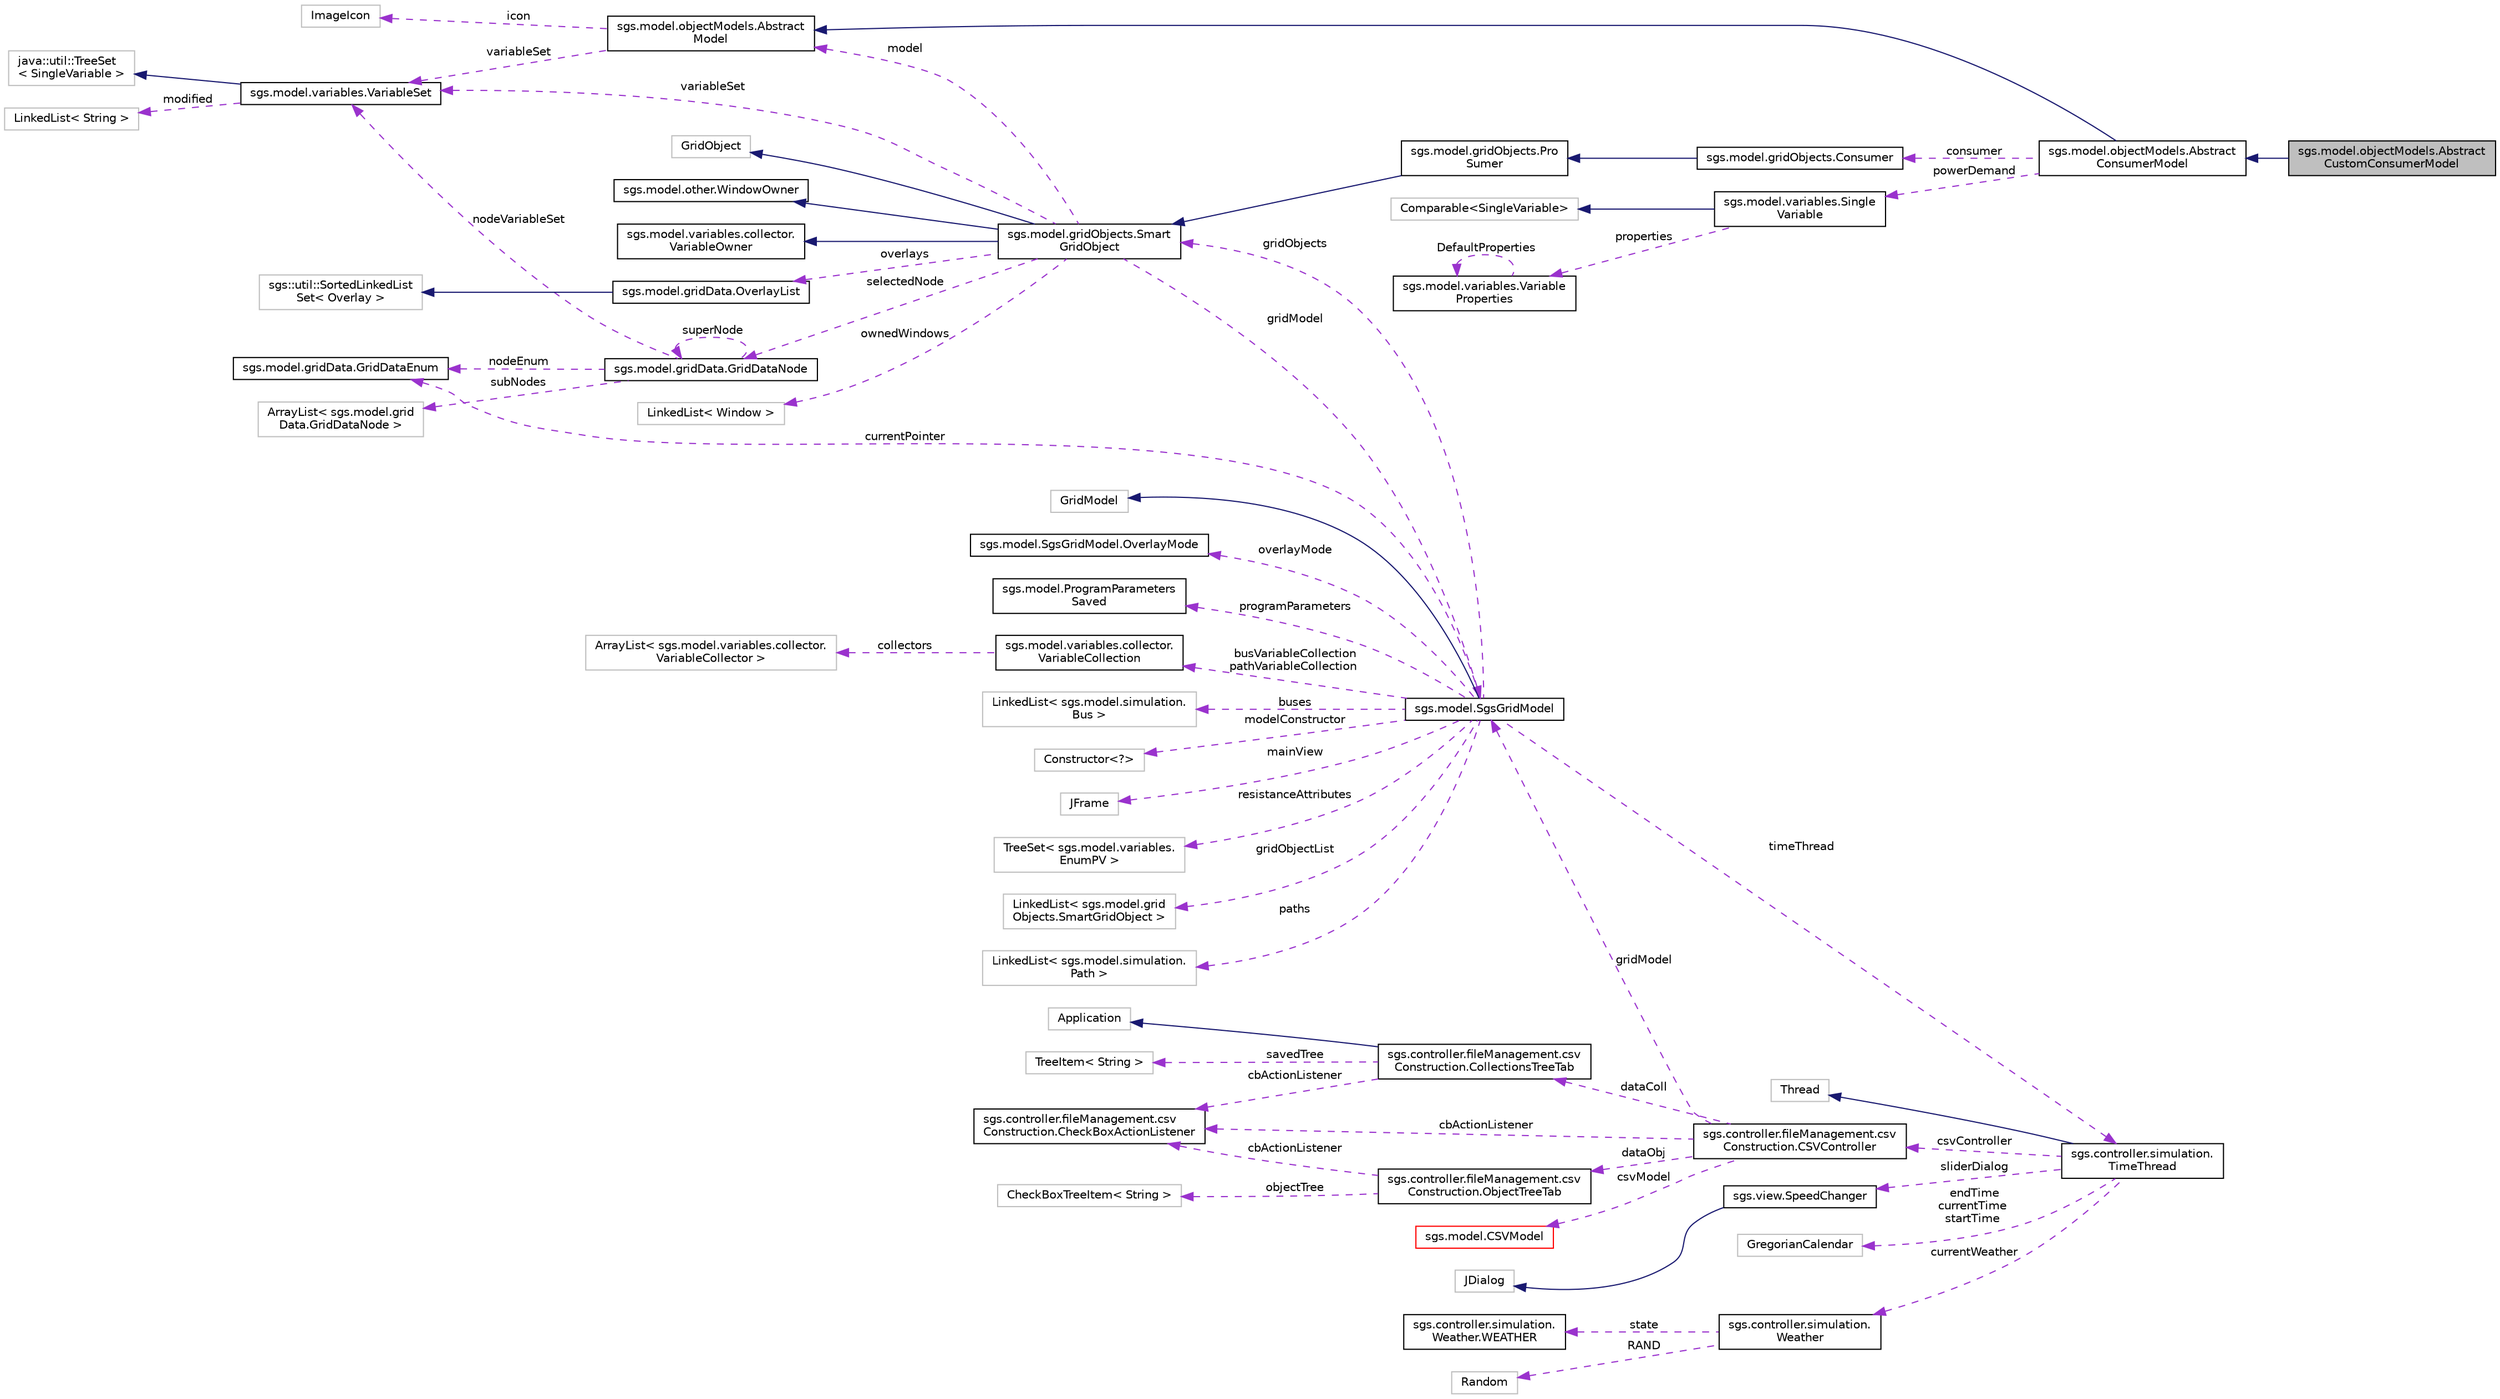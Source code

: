digraph "sgs.model.objectModels.AbstractCustomConsumerModel"
{
  edge [fontname="Helvetica",fontsize="10",labelfontname="Helvetica",labelfontsize="10"];
  node [fontname="Helvetica",fontsize="10",shape=record];
  rankdir="LR";
  Node1 [label="sgs.model.objectModels.Abstract\lCustomConsumerModel",height=0.2,width=0.4,color="black", fillcolor="grey75", style="filled" fontcolor="black"];
  Node2 -> Node1 [dir="back",color="midnightblue",fontsize="10",style="solid",fontname="Helvetica"];
  Node2 [label="sgs.model.objectModels.Abstract\lConsumerModel",height=0.2,width=0.4,color="black", fillcolor="white", style="filled",URL="$classsgs_1_1model_1_1object_models_1_1_abstract_consumer_model.html"];
  Node3 -> Node2 [dir="back",color="midnightblue",fontsize="10",style="solid",fontname="Helvetica"];
  Node3 [label="sgs.model.objectModels.Abstract\lModel",height=0.2,width=0.4,color="black", fillcolor="white", style="filled",URL="$classsgs_1_1model_1_1object_models_1_1_abstract_model.html"];
  Node4 -> Node3 [dir="back",color="darkorchid3",fontsize="10",style="dashed",label=" icon" ,fontname="Helvetica"];
  Node4 [label="ImageIcon",height=0.2,width=0.4,color="grey75", fillcolor="white", style="filled"];
  Node5 -> Node3 [dir="back",color="darkorchid3",fontsize="10",style="dashed",label=" variableSet" ,fontname="Helvetica"];
  Node5 [label="sgs.model.variables.VariableSet",height=0.2,width=0.4,color="black", fillcolor="white", style="filled",URL="$classsgs_1_1model_1_1variables_1_1_variable_set.html"];
  Node6 -> Node5 [dir="back",color="midnightblue",fontsize="10",style="solid",fontname="Helvetica"];
  Node6 [label="java::util::TreeSet\l\< SingleVariable \>",height=0.2,width=0.4,color="grey75", fillcolor="white", style="filled"];
  Node7 -> Node5 [dir="back",color="darkorchid3",fontsize="10",style="dashed",label=" modified" ,fontname="Helvetica"];
  Node7 [label="LinkedList\< String \>",height=0.2,width=0.4,color="grey75", fillcolor="white", style="filled"];
  Node8 -> Node2 [dir="back",color="darkorchid3",fontsize="10",style="dashed",label=" consumer" ,fontname="Helvetica"];
  Node8 [label="sgs.model.gridObjects.Consumer",height=0.2,width=0.4,color="black", fillcolor="white", style="filled",URL="$classsgs_1_1model_1_1grid_objects_1_1_consumer.html"];
  Node9 -> Node8 [dir="back",color="midnightblue",fontsize="10",style="solid",fontname="Helvetica"];
  Node9 [label="sgs.model.gridObjects.Pro\lSumer",height=0.2,width=0.4,color="black", fillcolor="white", style="filled",URL="$classsgs_1_1model_1_1grid_objects_1_1_pro_sumer.html"];
  Node10 -> Node9 [dir="back",color="midnightblue",fontsize="10",style="solid",fontname="Helvetica"];
  Node10 [label="sgs.model.gridObjects.Smart\lGridObject",height=0.2,width=0.4,color="black", fillcolor="white", style="filled",URL="$classsgs_1_1model_1_1grid_objects_1_1_smart_grid_object.html"];
  Node11 -> Node10 [dir="back",color="midnightblue",fontsize="10",style="solid",fontname="Helvetica"];
  Node11 [label="GridObject",height=0.2,width=0.4,color="grey75", fillcolor="white", style="filled"];
  Node12 -> Node10 [dir="back",color="midnightblue",fontsize="10",style="solid",fontname="Helvetica"];
  Node12 [label="sgs.model.other.WindowOwner",height=0.2,width=0.4,color="black", fillcolor="white", style="filled",URL="$interfacesgs_1_1model_1_1other_1_1_window_owner.html"];
  Node13 -> Node10 [dir="back",color="midnightblue",fontsize="10",style="solid",fontname="Helvetica"];
  Node13 [label="sgs.model.variables.collector.\lVariableOwner",height=0.2,width=0.4,color="black", fillcolor="white", style="filled",URL="$interfacesgs_1_1model_1_1variables_1_1collector_1_1_variable_owner.html"];
  Node14 -> Node10 [dir="back",color="darkorchid3",fontsize="10",style="dashed",label=" overlays" ,fontname="Helvetica"];
  Node14 [label="sgs.model.gridData.OverlayList",height=0.2,width=0.4,color="black", fillcolor="white", style="filled",URL="$classsgs_1_1model_1_1grid_data_1_1_overlay_list.html"];
  Node15 -> Node14 [dir="back",color="midnightblue",fontsize="10",style="solid",fontname="Helvetica"];
  Node15 [label="sgs::util::SortedLinkedList\lSet\< Overlay \>",height=0.2,width=0.4,color="grey75", fillcolor="white", style="filled"];
  Node3 -> Node10 [dir="back",color="darkorchid3",fontsize="10",style="dashed",label=" model" ,fontname="Helvetica"];
  Node16 -> Node10 [dir="back",color="darkorchid3",fontsize="10",style="dashed",label=" selectedNode" ,fontname="Helvetica"];
  Node16 [label="sgs.model.gridData.GridDataNode",height=0.2,width=0.4,color="black", fillcolor="white", style="filled",URL="$classsgs_1_1model_1_1grid_data_1_1_grid_data_node.html"];
  Node17 -> Node16 [dir="back",color="darkorchid3",fontsize="10",style="dashed",label=" nodeEnum" ,fontname="Helvetica"];
  Node17 [label="sgs.model.gridData.GridDataEnum",height=0.2,width=0.4,color="black", fillcolor="white", style="filled",URL="$enumsgs_1_1model_1_1grid_data_1_1_grid_data_enum.html"];
  Node16 -> Node16 [dir="back",color="darkorchid3",fontsize="10",style="dashed",label=" superNode" ,fontname="Helvetica"];
  Node18 -> Node16 [dir="back",color="darkorchid3",fontsize="10",style="dashed",label=" subNodes" ,fontname="Helvetica"];
  Node18 [label="ArrayList\< sgs.model.grid\lData.GridDataNode \>",height=0.2,width=0.4,color="grey75", fillcolor="white", style="filled"];
  Node5 -> Node16 [dir="back",color="darkorchid3",fontsize="10",style="dashed",label=" nodeVariableSet" ,fontname="Helvetica"];
  Node19 -> Node10 [dir="back",color="darkorchid3",fontsize="10",style="dashed",label=" gridModel" ,fontname="Helvetica"];
  Node19 [label="sgs.model.SgsGridModel",height=0.2,width=0.4,color="black", fillcolor="white", style="filled",URL="$classsgs_1_1model_1_1_sgs_grid_model.html"];
  Node20 -> Node19 [dir="back",color="midnightblue",fontsize="10",style="solid",fontname="Helvetica"];
  Node20 [label="GridModel",height=0.2,width=0.4,color="grey75", fillcolor="white", style="filled"];
  Node21 -> Node19 [dir="back",color="darkorchid3",fontsize="10",style="dashed",label=" overlayMode" ,fontname="Helvetica"];
  Node21 [label="sgs.model.SgsGridModel.OverlayMode",height=0.2,width=0.4,color="black", fillcolor="white", style="filled",URL="$enumsgs_1_1model_1_1_sgs_grid_model_1_1_overlay_mode.html"];
  Node22 -> Node19 [dir="back",color="darkorchid3",fontsize="10",style="dashed",label=" programParameters" ,fontname="Helvetica"];
  Node22 [label="sgs.model.ProgramParameters\lSaved",height=0.2,width=0.4,color="black", fillcolor="white", style="filled",URL="$classsgs_1_1model_1_1_program_parameters_saved.html"];
  Node17 -> Node19 [dir="back",color="darkorchid3",fontsize="10",style="dashed",label=" currentPointer" ,fontname="Helvetica"];
  Node10 -> Node19 [dir="back",color="darkorchid3",fontsize="10",style="dashed",label=" gridObjects" ,fontname="Helvetica"];
  Node23 -> Node19 [dir="back",color="darkorchid3",fontsize="10",style="dashed",label=" busVariableCollection\npathVariableCollection" ,fontname="Helvetica"];
  Node23 [label="sgs.model.variables.collector.\lVariableCollection",height=0.2,width=0.4,color="black", fillcolor="white", style="filled",URL="$classsgs_1_1model_1_1variables_1_1collector_1_1_variable_collection.html"];
  Node24 -> Node23 [dir="back",color="darkorchid3",fontsize="10",style="dashed",label=" collectors" ,fontname="Helvetica"];
  Node24 [label="ArrayList\< sgs.model.variables.collector.\lVariableCollector \>",height=0.2,width=0.4,color="grey75", fillcolor="white", style="filled"];
  Node25 -> Node19 [dir="back",color="darkorchid3",fontsize="10",style="dashed",label=" buses" ,fontname="Helvetica"];
  Node25 [label="LinkedList\< sgs.model.simulation.\lBus \>",height=0.2,width=0.4,color="grey75", fillcolor="white", style="filled"];
  Node26 -> Node19 [dir="back",color="darkorchid3",fontsize="10",style="dashed",label=" modelConstructor" ,fontname="Helvetica"];
  Node26 [label="Constructor\<?\>",height=0.2,width=0.4,color="grey75", fillcolor="white", style="filled"];
  Node27 -> Node19 [dir="back",color="darkorchid3",fontsize="10",style="dashed",label=" mainView" ,fontname="Helvetica"];
  Node27 [label="JFrame",height=0.2,width=0.4,color="grey75", fillcolor="white", style="filled"];
  Node28 -> Node19 [dir="back",color="darkorchid3",fontsize="10",style="dashed",label=" resistanceAttributes" ,fontname="Helvetica"];
  Node28 [label="TreeSet\< sgs.model.variables.\lEnumPV \>",height=0.2,width=0.4,color="grey75", fillcolor="white", style="filled"];
  Node29 -> Node19 [dir="back",color="darkorchid3",fontsize="10",style="dashed",label=" timeThread" ,fontname="Helvetica"];
  Node29 [label="sgs.controller.simulation.\lTimeThread",height=0.2,width=0.4,color="black", fillcolor="white", style="filled",URL="$classsgs_1_1controller_1_1simulation_1_1_time_thread.html"];
  Node30 -> Node29 [dir="back",color="midnightblue",fontsize="10",style="solid",fontname="Helvetica"];
  Node30 [label="Thread",height=0.2,width=0.4,color="grey75", fillcolor="white", style="filled"];
  Node31 -> Node29 [dir="back",color="darkorchid3",fontsize="10",style="dashed",label=" csvController" ,fontname="Helvetica"];
  Node31 [label="sgs.controller.fileManagement.csv\lConstruction.CSVController",height=0.2,width=0.4,color="black", fillcolor="white", style="filled",URL="$classsgs_1_1controller_1_1file_management_1_1csv_construction_1_1_c_s_v_controller.html"];
  Node32 -> Node31 [dir="back",color="darkorchid3",fontsize="10",style="dashed",label=" dataColl" ,fontname="Helvetica"];
  Node32 [label="sgs.controller.fileManagement.csv\lConstruction.CollectionsTreeTab",height=0.2,width=0.4,color="black", fillcolor="white", style="filled",URL="$classsgs_1_1controller_1_1file_management_1_1csv_construction_1_1_collections_tree_tab.html"];
  Node33 -> Node32 [dir="back",color="midnightblue",fontsize="10",style="solid",fontname="Helvetica"];
  Node33 [label="Application",height=0.2,width=0.4,color="grey75", fillcolor="white", style="filled"];
  Node34 -> Node32 [dir="back",color="darkorchid3",fontsize="10",style="dashed",label=" savedTree" ,fontname="Helvetica"];
  Node34 [label="TreeItem\< String \>",height=0.2,width=0.4,color="grey75", fillcolor="white", style="filled"];
  Node35 -> Node32 [dir="back",color="darkorchid3",fontsize="10",style="dashed",label=" cbActionListener" ,fontname="Helvetica"];
  Node35 [label="sgs.controller.fileManagement.csv\lConstruction.CheckBoxActionListener",height=0.2,width=0.4,color="black", fillcolor="white", style="filled",URL="$classsgs_1_1controller_1_1file_management_1_1csv_construction_1_1_check_box_action_listener.html"];
  Node19 -> Node31 [dir="back",color="darkorchid3",fontsize="10",style="dashed",label=" gridModel" ,fontname="Helvetica"];
  Node36 -> Node31 [dir="back",color="darkorchid3",fontsize="10",style="dashed",label=" dataObj" ,fontname="Helvetica"];
  Node36 [label="sgs.controller.fileManagement.csv\lConstruction.ObjectTreeTab",height=0.2,width=0.4,color="black", fillcolor="white", style="filled",URL="$classsgs_1_1controller_1_1file_management_1_1csv_construction_1_1_object_tree_tab.html"];
  Node37 -> Node36 [dir="back",color="darkorchid3",fontsize="10",style="dashed",label=" objectTree" ,fontname="Helvetica"];
  Node37 [label="CheckBoxTreeItem\< String \>",height=0.2,width=0.4,color="grey75", fillcolor="white", style="filled"];
  Node35 -> Node36 [dir="back",color="darkorchid3",fontsize="10",style="dashed",label=" cbActionListener" ,fontname="Helvetica"];
  Node38 -> Node31 [dir="back",color="darkorchid3",fontsize="10",style="dashed",label=" csvModel" ,fontname="Helvetica"];
  Node38 [label="sgs.model.CSVModel",height=0.2,width=0.4,color="red", fillcolor="white", style="filled",URL="$classsgs_1_1model_1_1_c_s_v_model.html"];
  Node35 -> Node31 [dir="back",color="darkorchid3",fontsize="10",style="dashed",label=" cbActionListener" ,fontname="Helvetica"];
  Node39 -> Node29 [dir="back",color="darkorchid3",fontsize="10",style="dashed",label=" sliderDialog" ,fontname="Helvetica"];
  Node39 [label="sgs.view.SpeedChanger",height=0.2,width=0.4,color="black", fillcolor="white", style="filled",URL="$classsgs_1_1view_1_1_speed_changer.html"];
  Node40 -> Node39 [dir="back",color="midnightblue",fontsize="10",style="solid",fontname="Helvetica"];
  Node40 [label="JDialog",height=0.2,width=0.4,color="grey75", fillcolor="white", style="filled"];
  Node41 -> Node29 [dir="back",color="darkorchid3",fontsize="10",style="dashed",label=" endTime\ncurrentTime\nstartTime" ,fontname="Helvetica"];
  Node41 [label="GregorianCalendar",height=0.2,width=0.4,color="grey75", fillcolor="white", style="filled"];
  Node42 -> Node29 [dir="back",color="darkorchid3",fontsize="10",style="dashed",label=" currentWeather" ,fontname="Helvetica"];
  Node42 [label="sgs.controller.simulation.\lWeather",height=0.2,width=0.4,color="black", fillcolor="white", style="filled",URL="$classsgs_1_1controller_1_1simulation_1_1_weather.html"];
  Node43 -> Node42 [dir="back",color="darkorchid3",fontsize="10",style="dashed",label=" state" ,fontname="Helvetica"];
  Node43 [label="sgs.controller.simulation.\lWeather.WEATHER",height=0.2,width=0.4,color="black", fillcolor="white", style="filled",URL="$enumsgs_1_1controller_1_1simulation_1_1_weather_1_1_w_e_a_t_h_e_r.html"];
  Node44 -> Node42 [dir="back",color="darkorchid3",fontsize="10",style="dashed",label=" RAND" ,fontname="Helvetica"];
  Node44 [label="Random",height=0.2,width=0.4,color="grey75", fillcolor="white", style="filled"];
  Node45 -> Node19 [dir="back",color="darkorchid3",fontsize="10",style="dashed",label=" gridObjectList" ,fontname="Helvetica"];
  Node45 [label="LinkedList\< sgs.model.grid\lObjects.SmartGridObject \>",height=0.2,width=0.4,color="grey75", fillcolor="white", style="filled"];
  Node46 -> Node19 [dir="back",color="darkorchid3",fontsize="10",style="dashed",label=" paths" ,fontname="Helvetica"];
  Node46 [label="LinkedList\< sgs.model.simulation.\lPath \>",height=0.2,width=0.4,color="grey75", fillcolor="white", style="filled"];
  Node47 -> Node10 [dir="back",color="darkorchid3",fontsize="10",style="dashed",label=" ownedWindows" ,fontname="Helvetica"];
  Node47 [label="LinkedList\< Window \>",height=0.2,width=0.4,color="grey75", fillcolor="white", style="filled"];
  Node5 -> Node10 [dir="back",color="darkorchid3",fontsize="10",style="dashed",label=" variableSet" ,fontname="Helvetica"];
  Node48 -> Node2 [dir="back",color="darkorchid3",fontsize="10",style="dashed",label=" powerDemand" ,fontname="Helvetica"];
  Node48 [label="sgs.model.variables.Single\lVariable",height=0.2,width=0.4,color="black", fillcolor="white", style="filled",URL="$classsgs_1_1model_1_1variables_1_1_single_variable.html"];
  Node49 -> Node48 [dir="back",color="midnightblue",fontsize="10",style="solid",fontname="Helvetica"];
  Node49 [label="Comparable\<SingleVariable\>",height=0.2,width=0.4,color="grey75", fillcolor="white", style="filled"];
  Node50 -> Node48 [dir="back",color="darkorchid3",fontsize="10",style="dashed",label=" properties" ,fontname="Helvetica"];
  Node50 [label="sgs.model.variables.Variable\lProperties",height=0.2,width=0.4,color="black", fillcolor="white", style="filled",URL="$classsgs_1_1model_1_1variables_1_1_variable_properties.html"];
  Node50 -> Node50 [dir="back",color="darkorchid3",fontsize="10",style="dashed",label=" DefaultProperties" ,fontname="Helvetica"];
}
